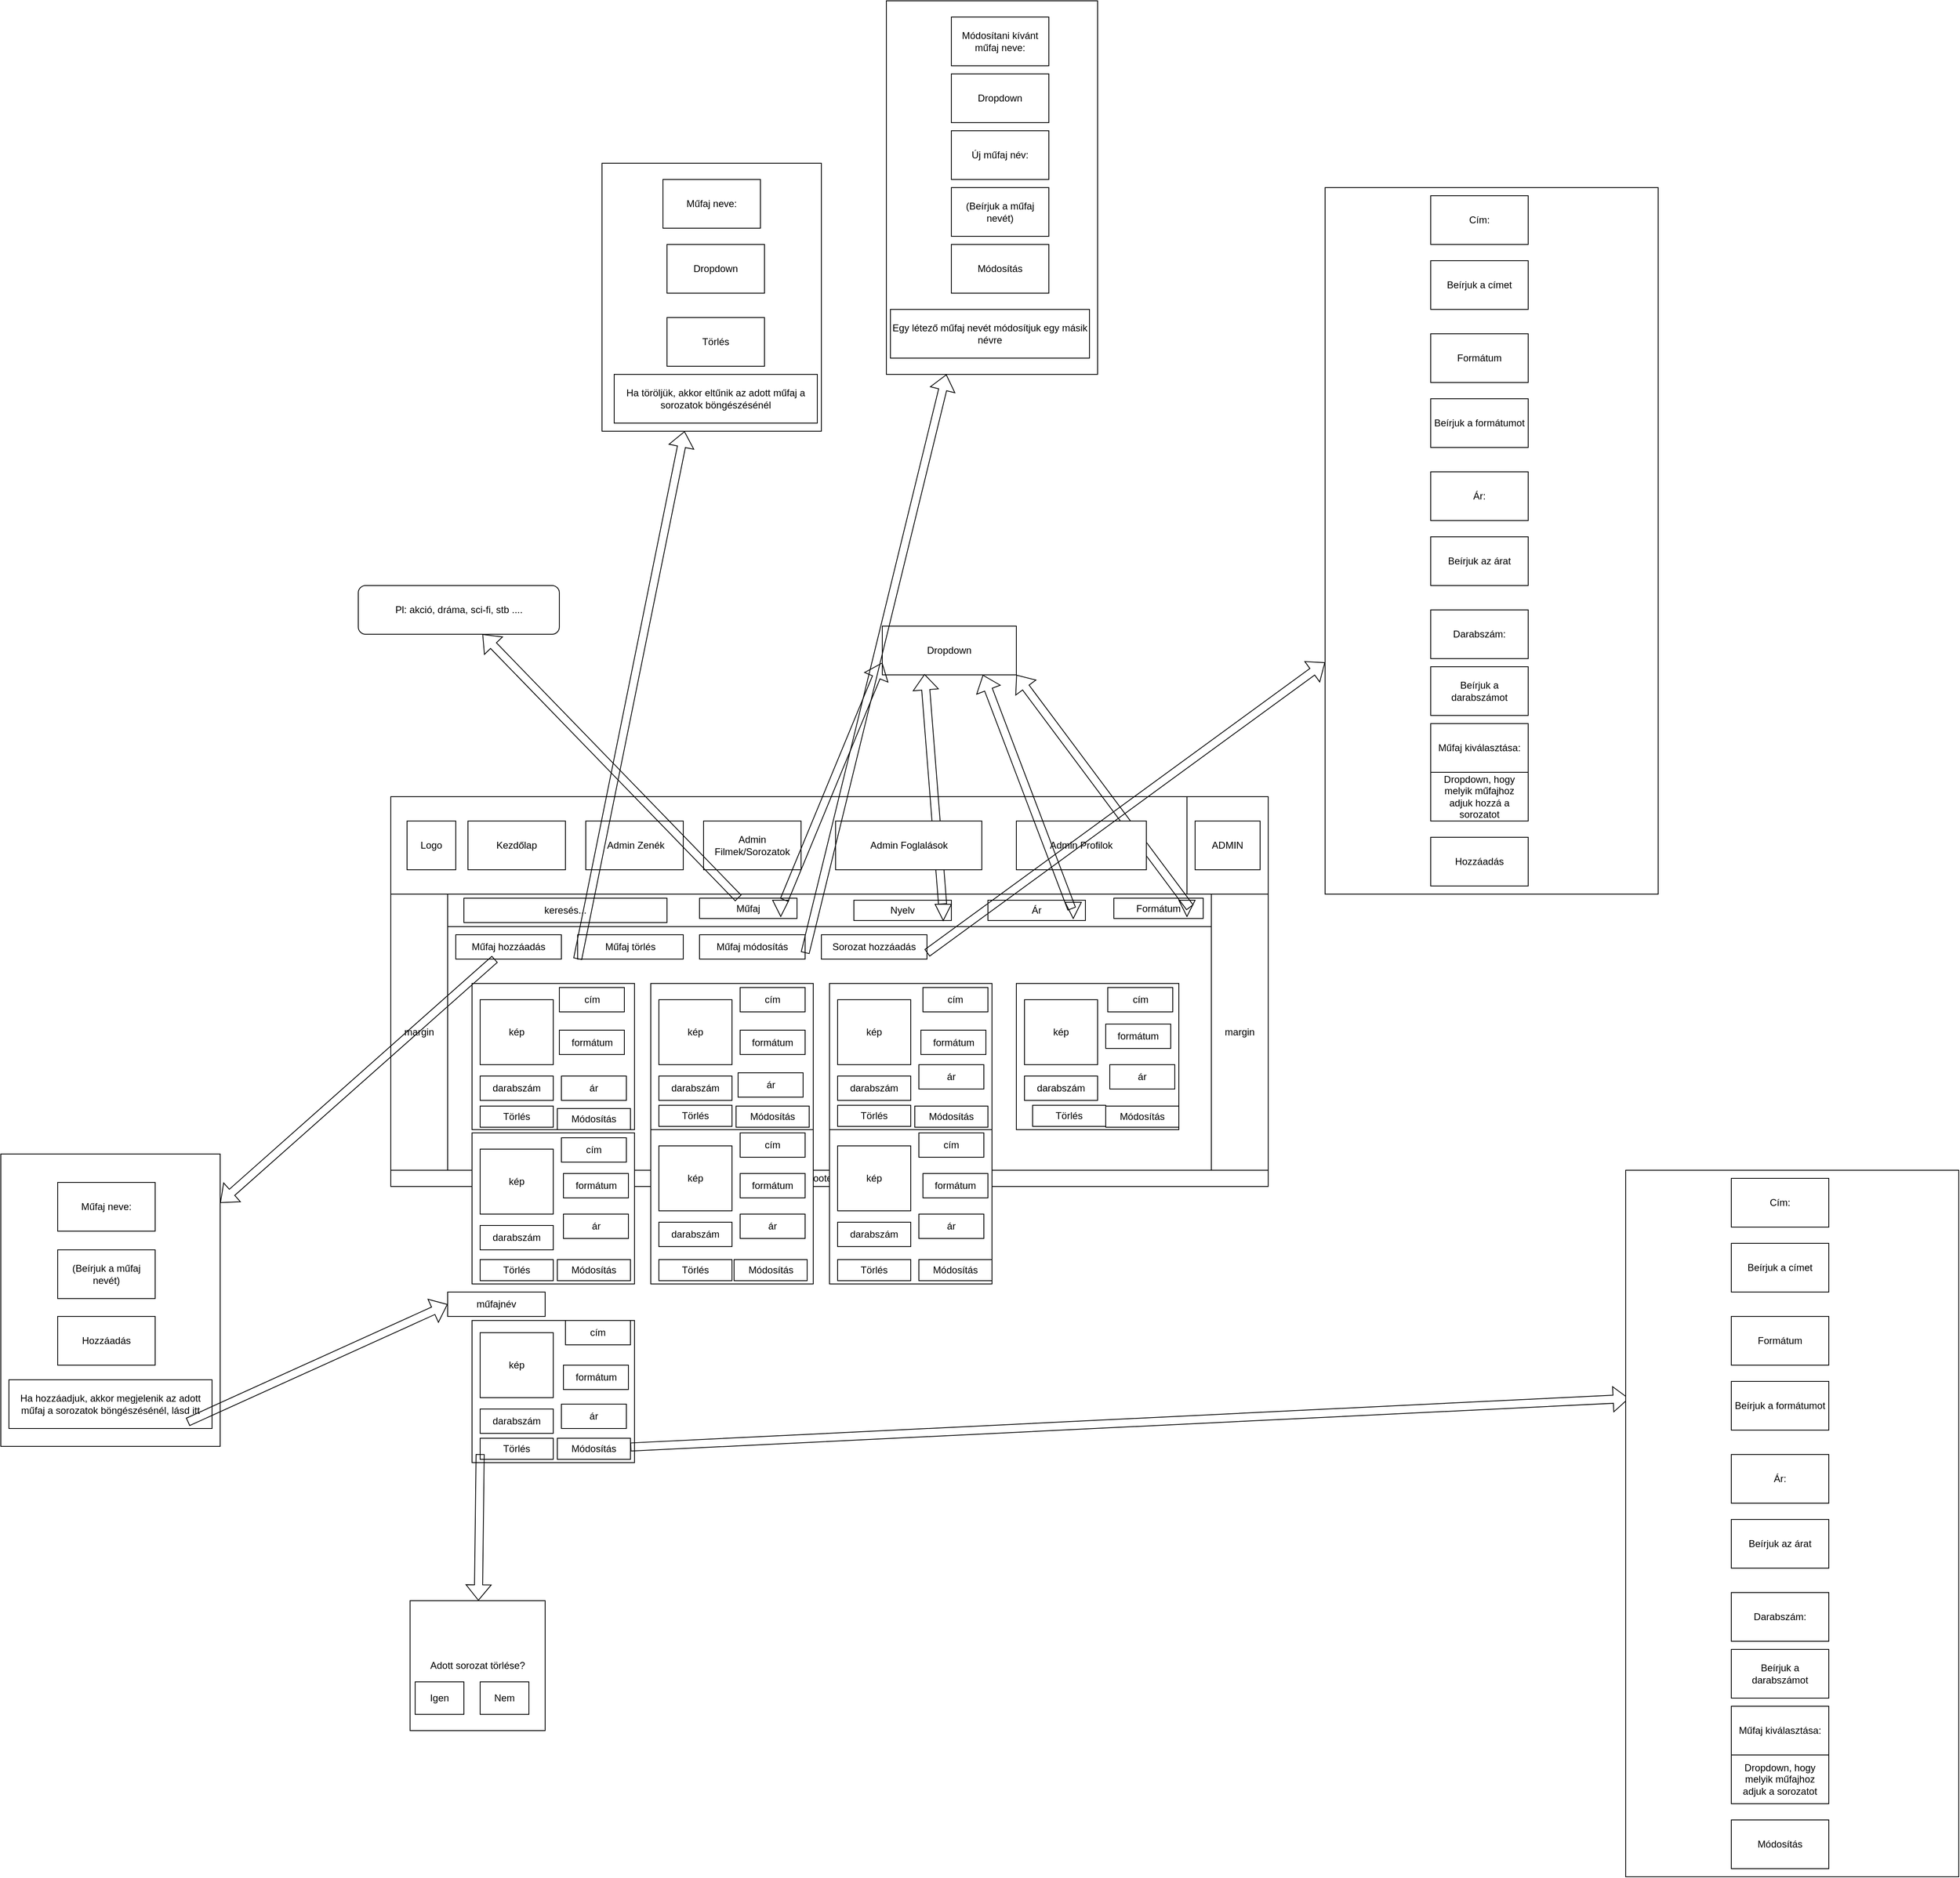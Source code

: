 <mxfile version="26.2.14">
  <diagram name="1 oldal" id="ohfmbEw8cCkdrReCNdVJ">
    <mxGraphModel dx="8784" dy="4924" grid="1" gridSize="10" guides="1" tooltips="1" connect="1" arrows="1" fold="1" page="1" pageScale="1" pageWidth="827" pageHeight="1169" math="0" shadow="0">
      <root>
        <mxCell id="0" />
        <mxCell id="1" parent="0" />
        <mxCell id="ecLFSbvW6iDAmhPW75aN-651" value="Dropdown" style="rounded=0;whiteSpace=wrap;html=1;" vertex="1" parent="1">
          <mxGeometry x="-275" y="680" width="165" height="60" as="geometry" />
        </mxCell>
        <mxCell id="ecLFSbvW6iDAmhPW75aN-652" value="" style="rounded=0;whiteSpace=wrap;html=1;" vertex="1" parent="1">
          <mxGeometry x="-880" y="890" width="1080" height="480" as="geometry" />
        </mxCell>
        <mxCell id="ecLFSbvW6iDAmhPW75aN-653" value="" style="rounded=0;whiteSpace=wrap;html=1;" vertex="1" parent="1">
          <mxGeometry x="-880" y="890" width="1080" height="120" as="geometry" />
        </mxCell>
        <mxCell id="ecLFSbvW6iDAmhPW75aN-654" style="edgeStyle=orthogonalEdgeStyle;rounded=0;orthogonalLoop=1;jettySize=auto;html=1;exitX=0.5;exitY=0;exitDx=0;exitDy=0;" edge="1" parent="1" source="ecLFSbvW6iDAmhPW75aN-655">
          <mxGeometry relative="1" as="geometry">
            <mxPoint x="-340" y="1350.0" as="targetPoint" />
          </mxGeometry>
        </mxCell>
        <mxCell id="ecLFSbvW6iDAmhPW75aN-655" value="" style="rounded=0;whiteSpace=wrap;html=1;" vertex="1" parent="1">
          <mxGeometry x="-880" y="1350.0" width="1080" height="20" as="geometry" />
        </mxCell>
        <mxCell id="ecLFSbvW6iDAmhPW75aN-656" value="" style="rounded=0;whiteSpace=wrap;html=1;" vertex="1" parent="1">
          <mxGeometry x="100" y="890" width="100" height="120" as="geometry" />
        </mxCell>
        <mxCell id="ecLFSbvW6iDAmhPW75aN-657" value="" style="rounded=0;whiteSpace=wrap;html=1;" vertex="1" parent="1">
          <mxGeometry x="-740" y="920" width="120" height="60" as="geometry" />
        </mxCell>
        <mxCell id="ecLFSbvW6iDAmhPW75aN-658" value="" style="rounded=0;whiteSpace=wrap;html=1;" vertex="1" parent="1">
          <mxGeometry x="-70" y="920" width="120" height="60" as="geometry" />
        </mxCell>
        <mxCell id="ecLFSbvW6iDAmhPW75aN-659" value="" style="rounded=0;whiteSpace=wrap;html=1;" vertex="1" parent="1">
          <mxGeometry x="-560" y="920" width="120" height="60" as="geometry" />
        </mxCell>
        <mxCell id="ecLFSbvW6iDAmhPW75aN-660" value="" style="rounded=0;whiteSpace=wrap;html=1;" vertex="1" parent="1">
          <mxGeometry x="-230" y="920" width="120" height="60" as="geometry" />
        </mxCell>
        <mxCell id="ecLFSbvW6iDAmhPW75aN-661" value="" style="rounded=0;whiteSpace=wrap;html=1;" vertex="1" parent="1">
          <mxGeometry x="-390" y="920" width="120" height="60" as="geometry" />
        </mxCell>
        <mxCell id="ecLFSbvW6iDAmhPW75aN-662" value="" style="rounded=0;whiteSpace=wrap;html=1;" vertex="1" parent="1">
          <mxGeometry x="120" y="920" width="60" height="60" as="geometry" />
        </mxCell>
        <mxCell id="ecLFSbvW6iDAmhPW75aN-663" value="" style="rounded=0;whiteSpace=wrap;html=1;" vertex="1" parent="1">
          <mxGeometry x="-810" y="1010" width="940" height="340" as="geometry" />
        </mxCell>
        <mxCell id="ecLFSbvW6iDAmhPW75aN-664" value="Kezdőlap" style="text;html=1;align=center;verticalAlign=middle;whiteSpace=wrap;rounded=0;" vertex="1" parent="1">
          <mxGeometry x="-740" y="920" width="120" height="60" as="geometry" />
        </mxCell>
        <mxCell id="ecLFSbvW6iDAmhPW75aN-665" value="" style="rounded=0;whiteSpace=wrap;html=1;" vertex="1" parent="1">
          <mxGeometry x="-860" y="920" width="60" height="60" as="geometry" />
        </mxCell>
        <mxCell id="ecLFSbvW6iDAmhPW75aN-666" value="&lt;div&gt;Logo&lt;/div&gt;" style="text;html=1;align=center;verticalAlign=middle;whiteSpace=wrap;rounded=0;" vertex="1" parent="1">
          <mxGeometry x="-860" y="920" width="60" height="60" as="geometry" />
        </mxCell>
        <mxCell id="ecLFSbvW6iDAmhPW75aN-667" value="Étel &amp;amp; Ital" style="text;html=1;align=center;verticalAlign=middle;whiteSpace=wrap;rounded=0;" vertex="1" parent="1">
          <mxGeometry x="-560" y="920" width="120" height="60" as="geometry" />
        </mxCell>
        <mxCell id="ecLFSbvW6iDAmhPW75aN-668" value="Társasok" style="text;html=1;align=center;verticalAlign=middle;whiteSpace=wrap;rounded=0;" vertex="1" parent="1">
          <mxGeometry x="-390" y="920" width="120" height="60" as="geometry" />
        </mxCell>
        <mxCell id="ecLFSbvW6iDAmhPW75aN-669" value="Foglalás" style="text;html=1;align=center;verticalAlign=middle;whiteSpace=wrap;rounded=0;" vertex="1" parent="1">
          <mxGeometry x="-230" y="920" width="120" height="60" as="geometry" />
        </mxCell>
        <mxCell id="ecLFSbvW6iDAmhPW75aN-670" value="Kapcsolat" style="text;html=1;align=center;verticalAlign=middle;whiteSpace=wrap;rounded=0;" vertex="1" parent="1">
          <mxGeometry x="-70" y="920" width="120" height="60" as="geometry" />
        </mxCell>
        <mxCell id="ecLFSbvW6iDAmhPW75aN-671" value="Profilom" style="text;html=1;align=center;verticalAlign=middle;whiteSpace=wrap;rounded=0;" vertex="1" parent="1">
          <mxGeometry x="120" y="920" width="60" height="60" as="geometry" />
        </mxCell>
        <mxCell id="ecLFSbvW6iDAmhPW75aN-672" value="Footer (C)" style="text;html=1;align=center;verticalAlign=middle;whiteSpace=wrap;rounded=0;" vertex="1" parent="1">
          <mxGeometry x="-880" y="1350.0" width="1080" height="20" as="geometry" />
        </mxCell>
        <mxCell id="ecLFSbvW6iDAmhPW75aN-673" value="margin" style="text;html=1;align=center;verticalAlign=middle;whiteSpace=wrap;rounded=0;" vertex="1" parent="1">
          <mxGeometry x="-880" y="1010" width="70" height="340" as="geometry" />
        </mxCell>
        <mxCell id="ecLFSbvW6iDAmhPW75aN-674" value="margin" style="text;html=1;align=center;verticalAlign=middle;whiteSpace=wrap;rounded=0;" vertex="1" parent="1">
          <mxGeometry x="130" y="1010" width="70" height="340" as="geometry" />
        </mxCell>
        <mxCell id="ecLFSbvW6iDAmhPW75aN-675" value="" style="rounded=0;whiteSpace=wrap;html=1;" vertex="1" parent="1">
          <mxGeometry x="-610" y="1010" width="530" height="340" as="geometry" />
        </mxCell>
        <mxCell id="ecLFSbvW6iDAmhPW75aN-676" value="Módosítások mentése" style="rounded=0;whiteSpace=wrap;html=1;" vertex="1" parent="1">
          <mxGeometry x="-405" y="1264.0" width="120" height="40" as="geometry" />
        </mxCell>
        <mxCell id="ecLFSbvW6iDAmhPW75aN-677" value="Nyelv" style="rounded=0;whiteSpace=wrap;html=1;" vertex="1" parent="1">
          <mxGeometry x="-510" y="1120.0" width="120" height="40" as="geometry" />
        </mxCell>
        <mxCell id="ecLFSbvW6iDAmhPW75aN-678" value="Beállítások" style="rounded=0;whiteSpace=wrap;html=1;" vertex="1" parent="1">
          <mxGeometry x="-540" y="1040" width="400" height="40" as="geometry" />
        </mxCell>
        <mxCell id="ecLFSbvW6iDAmhPW75aN-679" value="X" style="rounded=0;whiteSpace=wrap;html=1;" vertex="1" parent="1">
          <mxGeometry x="-120" y="1020" width="30" height="30" as="geometry" />
        </mxCell>
        <mxCell id="ecLFSbvW6iDAmhPW75aN-680" value="Sötét Mód" style="rounded=0;whiteSpace=wrap;html=1;" vertex="1" parent="1">
          <mxGeometry x="-300" y="1120.0" width="120" height="40" as="geometry" />
        </mxCell>
        <mxCell id="ecLFSbvW6iDAmhPW75aN-681" style="edgeStyle=orthogonalEdgeStyle;rounded=0;orthogonalLoop=1;jettySize=auto;html=1;exitX=0.5;exitY=1;exitDx=0;exitDy=0;" edge="1" parent="1" source="ecLFSbvW6iDAmhPW75aN-677" target="ecLFSbvW6iDAmhPW75aN-677">
          <mxGeometry relative="1" as="geometry" />
        </mxCell>
        <mxCell id="ecLFSbvW6iDAmhPW75aN-682" value="" style="rounded=0;whiteSpace=wrap;html=1;" vertex="1" parent="1">
          <mxGeometry x="-880" y="890" width="1080" height="480" as="geometry" />
        </mxCell>
        <mxCell id="ecLFSbvW6iDAmhPW75aN-683" value="" style="rounded=0;whiteSpace=wrap;html=1;" vertex="1" parent="1">
          <mxGeometry x="-880" y="890" width="1080" height="120" as="geometry" />
        </mxCell>
        <mxCell id="ecLFSbvW6iDAmhPW75aN-684" style="edgeStyle=orthogonalEdgeStyle;rounded=0;orthogonalLoop=1;jettySize=auto;html=1;exitX=0.5;exitY=0;exitDx=0;exitDy=0;" edge="1" parent="1" source="ecLFSbvW6iDAmhPW75aN-685">
          <mxGeometry relative="1" as="geometry">
            <mxPoint x="-340" y="1350.0" as="targetPoint" />
          </mxGeometry>
        </mxCell>
        <mxCell id="ecLFSbvW6iDAmhPW75aN-685" value="" style="rounded=0;whiteSpace=wrap;html=1;" vertex="1" parent="1">
          <mxGeometry x="-880" y="1350.0" width="1080" height="20" as="geometry" />
        </mxCell>
        <mxCell id="ecLFSbvW6iDAmhPW75aN-686" value="" style="rounded=0;whiteSpace=wrap;html=1;" vertex="1" parent="1">
          <mxGeometry x="100" y="890" width="100" height="120" as="geometry" />
        </mxCell>
        <mxCell id="ecLFSbvW6iDAmhPW75aN-687" value="" style="rounded=0;whiteSpace=wrap;html=1;" vertex="1" parent="1">
          <mxGeometry x="-810" y="1010" width="940" height="340" as="geometry" />
        </mxCell>
        <mxCell id="ecLFSbvW6iDAmhPW75aN-688" value="" style="rounded=0;whiteSpace=wrap;html=1;" vertex="1" parent="1">
          <mxGeometry x="-860" y="920" width="60" height="60" as="geometry" />
        </mxCell>
        <mxCell id="ecLFSbvW6iDAmhPW75aN-689" value="&lt;div&gt;Logo&lt;/div&gt;" style="text;html=1;align=center;verticalAlign=middle;whiteSpace=wrap;rounded=0;" vertex="1" parent="1">
          <mxGeometry x="-860" y="920" width="60" height="60" as="geometry" />
        </mxCell>
        <mxCell id="ecLFSbvW6iDAmhPW75aN-690" value="Footer (C)" style="text;html=1;align=center;verticalAlign=middle;whiteSpace=wrap;rounded=0;" vertex="1" parent="1">
          <mxGeometry x="-880" y="1350.0" width="1080" height="20" as="geometry" />
        </mxCell>
        <mxCell id="ecLFSbvW6iDAmhPW75aN-691" value="margin" style="text;html=1;align=center;verticalAlign=middle;whiteSpace=wrap;rounded=0;" vertex="1" parent="1">
          <mxGeometry x="-880" y="1010" width="70" height="340" as="geometry" />
        </mxCell>
        <mxCell id="ecLFSbvW6iDAmhPW75aN-692" value="margin" style="text;html=1;align=center;verticalAlign=middle;whiteSpace=wrap;rounded=0;" vertex="1" parent="1">
          <mxGeometry x="130" y="1010" width="70" height="340" as="geometry" />
        </mxCell>
        <mxCell id="ecLFSbvW6iDAmhPW75aN-693" value="" style="rounded=0;whiteSpace=wrap;html=1;" vertex="1" parent="1">
          <mxGeometry x="-810" y="1010" width="940" height="40" as="geometry" />
        </mxCell>
        <mxCell id="ecLFSbvW6iDAmhPW75aN-694" value="keresés..." style="rounded=0;whiteSpace=wrap;html=1;" vertex="1" parent="1">
          <mxGeometry x="-790" y="1015" width="250" height="30" as="geometry" />
        </mxCell>
        <mxCell id="ecLFSbvW6iDAmhPW75aN-695" value="" style="rounded=0;whiteSpace=wrap;html=1;" vertex="1" parent="1">
          <mxGeometry x="-780" y="1120" width="200" height="180" as="geometry" />
        </mxCell>
        <mxCell id="ecLFSbvW6iDAmhPW75aN-696" value="kép" style="rounded=0;whiteSpace=wrap;html=1;" vertex="1" parent="1">
          <mxGeometry x="-770" y="1140.0" width="90" height="80" as="geometry" />
        </mxCell>
        <mxCell id="ecLFSbvW6iDAmhPW75aN-697" value="cím" style="rounded=0;whiteSpace=wrap;html=1;" vertex="1" parent="1">
          <mxGeometry x="-672.5" y="1125.0" width="80" height="30" as="geometry" />
        </mxCell>
        <mxCell id="ecLFSbvW6iDAmhPW75aN-698" value="ár" style="rounded=0;whiteSpace=wrap;html=1;" vertex="1" parent="1">
          <mxGeometry x="-670" y="1234.0" width="80" height="30" as="geometry" />
        </mxCell>
        <mxCell id="ecLFSbvW6iDAmhPW75aN-699" value="" style="rounded=0;whiteSpace=wrap;html=1;" vertex="1" parent="1">
          <mxGeometry x="-560" y="1120" width="200" height="180" as="geometry" />
        </mxCell>
        <mxCell id="ecLFSbvW6iDAmhPW75aN-700" value="kép" style="rounded=0;whiteSpace=wrap;html=1;" vertex="1" parent="1">
          <mxGeometry x="-550" y="1140.0" width="90" height="80" as="geometry" />
        </mxCell>
        <mxCell id="ecLFSbvW6iDAmhPW75aN-701" value="ár" style="rounded=0;whiteSpace=wrap;html=1;" vertex="1" parent="1">
          <mxGeometry x="-452.5" y="1230.0" width="80" height="30" as="geometry" />
        </mxCell>
        <mxCell id="ecLFSbvW6iDAmhPW75aN-702" value="" style="rounded=0;whiteSpace=wrap;html=1;" vertex="1" parent="1">
          <mxGeometry x="-340" y="1120" width="200" height="180" as="geometry" />
        </mxCell>
        <mxCell id="ecLFSbvW6iDAmhPW75aN-703" value="kép" style="rounded=0;whiteSpace=wrap;html=1;" vertex="1" parent="1">
          <mxGeometry x="-330" y="1140.0" width="90" height="80" as="geometry" />
        </mxCell>
        <mxCell id="ecLFSbvW6iDAmhPW75aN-704" value="ár" style="rounded=0;whiteSpace=wrap;html=1;" vertex="1" parent="1">
          <mxGeometry x="-230" y="1220.0" width="80" height="30" as="geometry" />
        </mxCell>
        <mxCell id="ecLFSbvW6iDAmhPW75aN-705" value="" style="rounded=0;whiteSpace=wrap;html=1;" vertex="1" parent="1">
          <mxGeometry x="-110" y="1120" width="200" height="180" as="geometry" />
        </mxCell>
        <mxCell id="ecLFSbvW6iDAmhPW75aN-706" value="kép" style="rounded=0;whiteSpace=wrap;html=1;" vertex="1" parent="1">
          <mxGeometry x="-100" y="1140.0" width="90" height="80" as="geometry" />
        </mxCell>
        <mxCell id="ecLFSbvW6iDAmhPW75aN-707" value="ár" style="rounded=0;whiteSpace=wrap;html=1;" vertex="1" parent="1">
          <mxGeometry x="5" y="1220.0" width="80" height="30" as="geometry" />
        </mxCell>
        <mxCell id="ecLFSbvW6iDAmhPW75aN-708" value="" style="rounded=0;whiteSpace=wrap;html=1;" vertex="1" parent="1">
          <mxGeometry x="-780" y="1304" width="200" height="186" as="geometry" />
        </mxCell>
        <mxCell id="ecLFSbvW6iDAmhPW75aN-709" value="kép" style="rounded=0;whiteSpace=wrap;html=1;" vertex="1" parent="1">
          <mxGeometry x="-770" y="1324.0" width="90" height="80" as="geometry" />
        </mxCell>
        <mxCell id="ecLFSbvW6iDAmhPW75aN-710" value="ár" style="rounded=0;whiteSpace=wrap;html=1;" vertex="1" parent="1">
          <mxGeometry x="-667.5" y="1404.0" width="80" height="30" as="geometry" />
        </mxCell>
        <mxCell id="ecLFSbvW6iDAmhPW75aN-711" value="" style="rounded=0;whiteSpace=wrap;html=1;" vertex="1" parent="1">
          <mxGeometry x="-340" y="1300" width="200" height="190" as="geometry" />
        </mxCell>
        <mxCell id="ecLFSbvW6iDAmhPW75aN-712" value="kép" style="rounded=0;whiteSpace=wrap;html=1;" vertex="1" parent="1">
          <mxGeometry x="-330" y="1320.0" width="90" height="80" as="geometry" />
        </mxCell>
        <mxCell id="ecLFSbvW6iDAmhPW75aN-713" value="ár" style="rounded=0;whiteSpace=wrap;html=1;" vertex="1" parent="1">
          <mxGeometry x="-230" y="1404.0" width="80" height="30" as="geometry" />
        </mxCell>
        <mxCell id="ecLFSbvW6iDAmhPW75aN-714" value="" style="rounded=0;whiteSpace=wrap;html=1;" vertex="1" parent="1">
          <mxGeometry x="-560" y="1300" width="200" height="190" as="geometry" />
        </mxCell>
        <mxCell id="ecLFSbvW6iDAmhPW75aN-715" value="kép" style="rounded=0;whiteSpace=wrap;html=1;" vertex="1" parent="1">
          <mxGeometry x="-550" y="1320.0" width="90" height="80" as="geometry" />
        </mxCell>
        <mxCell id="ecLFSbvW6iDAmhPW75aN-716" value="ár" style="rounded=0;whiteSpace=wrap;html=1;" vertex="1" parent="1">
          <mxGeometry x="-450" y="1404.0" width="80" height="30" as="geometry" />
        </mxCell>
        <mxCell id="ecLFSbvW6iDAmhPW75aN-717" value="műfajnév" style="rounded=0;whiteSpace=wrap;html=1;" vertex="1" parent="1">
          <mxGeometry x="-810" y="1500.0" width="120" height="30" as="geometry" />
        </mxCell>
        <mxCell id="ecLFSbvW6iDAmhPW75aN-718" value="" style="rounded=0;whiteSpace=wrap;html=1;" vertex="1" parent="1">
          <mxGeometry x="-780" y="1535" width="200" height="175" as="geometry" />
        </mxCell>
        <mxCell id="ecLFSbvW6iDAmhPW75aN-719" value="kép" style="rounded=0;whiteSpace=wrap;html=1;" vertex="1" parent="1">
          <mxGeometry x="-770" y="1550.0" width="90" height="80" as="geometry" />
        </mxCell>
        <mxCell id="ecLFSbvW6iDAmhPW75aN-720" value="ár" style="rounded=0;whiteSpace=wrap;html=1;" vertex="1" parent="1">
          <mxGeometry x="-670" y="1638" width="80" height="30" as="geometry" />
        </mxCell>
        <mxCell id="ecLFSbvW6iDAmhPW75aN-721" value="Kezdőlap" style="rounded=0;whiteSpace=wrap;html=1;" vertex="1" parent="1">
          <mxGeometry x="-785" y="920" width="120" height="60" as="geometry" />
        </mxCell>
        <mxCell id="ecLFSbvW6iDAmhPW75aN-722" value="&amp;nbsp;Admin Zenék" style="rounded=0;whiteSpace=wrap;html=1;" vertex="1" parent="1">
          <mxGeometry x="-640" y="920" width="120" height="60" as="geometry" />
        </mxCell>
        <mxCell id="ecLFSbvW6iDAmhPW75aN-723" value="Admin Filmek/Sorozatok" style="rounded=0;whiteSpace=wrap;html=1;" vertex="1" parent="1">
          <mxGeometry x="-495" y="920" width="120" height="60" as="geometry" />
        </mxCell>
        <mxCell id="ecLFSbvW6iDAmhPW75aN-724" value="cím" style="rounded=0;whiteSpace=wrap;html=1;" vertex="1" parent="1">
          <mxGeometry x="-450" y="1125.0" width="80" height="30" as="geometry" />
        </mxCell>
        <mxCell id="ecLFSbvW6iDAmhPW75aN-725" value="cím" style="rounded=0;whiteSpace=wrap;html=1;" vertex="1" parent="1">
          <mxGeometry x="-225" y="1125.0" width="80" height="30" as="geometry" />
        </mxCell>
        <mxCell id="ecLFSbvW6iDAmhPW75aN-726" value="cím" style="rounded=0;whiteSpace=wrap;html=1;" vertex="1" parent="1">
          <mxGeometry x="2.5" y="1125.0" width="80" height="30" as="geometry" />
        </mxCell>
        <mxCell id="ecLFSbvW6iDAmhPW75aN-727" value="cím" style="rounded=0;whiteSpace=wrap;html=1;" vertex="1" parent="1">
          <mxGeometry x="-670" y="1310.0" width="80" height="30" as="geometry" />
        </mxCell>
        <mxCell id="ecLFSbvW6iDAmhPW75aN-728" value="cím" style="rounded=0;whiteSpace=wrap;html=1;" vertex="1" parent="1">
          <mxGeometry x="-450" y="1304.0" width="80" height="30" as="geometry" />
        </mxCell>
        <mxCell id="ecLFSbvW6iDAmhPW75aN-729" value="cím" style="rounded=0;whiteSpace=wrap;html=1;" vertex="1" parent="1">
          <mxGeometry x="-230" y="1304.0" width="80" height="30" as="geometry" />
        </mxCell>
        <mxCell id="ecLFSbvW6iDAmhPW75aN-730" value="cím" style="rounded=0;whiteSpace=wrap;html=1;" vertex="1" parent="1">
          <mxGeometry x="-665" y="1535.0" width="80" height="30" as="geometry" />
        </mxCell>
        <mxCell id="ecLFSbvW6iDAmhPW75aN-731" value="Nyelv" style="rounded=0;whiteSpace=wrap;html=1;" vertex="1" parent="1">
          <mxGeometry x="-310" y="1017.5" width="120" height="25" as="geometry" />
        </mxCell>
        <mxCell id="ecLFSbvW6iDAmhPW75aN-732" value="Műfaj" style="rounded=0;whiteSpace=wrap;html=1;" vertex="1" parent="1">
          <mxGeometry x="-500" y="1015" width="120" height="25" as="geometry" />
        </mxCell>
        <mxCell id="ecLFSbvW6iDAmhPW75aN-733" value="Formátum" style="rounded=0;whiteSpace=wrap;html=1;" vertex="1" parent="1">
          <mxGeometry x="10" y="1015" width="110" height="25" as="geometry" />
        </mxCell>
        <mxCell id="ecLFSbvW6iDAmhPW75aN-734" value="Ár" style="rounded=0;whiteSpace=wrap;html=1;" vertex="1" parent="1">
          <mxGeometry x="-145" y="1017.5" width="120" height="25" as="geometry" />
        </mxCell>
        <mxCell id="ecLFSbvW6iDAmhPW75aN-735" value="darabszám" style="rounded=0;whiteSpace=wrap;html=1;" vertex="1" parent="1">
          <mxGeometry x="-770" y="1234" width="90" height="30" as="geometry" />
        </mxCell>
        <mxCell id="ecLFSbvW6iDAmhPW75aN-736" value="darabszám" style="rounded=0;whiteSpace=wrap;html=1;" vertex="1" parent="1">
          <mxGeometry x="-550" y="1234" width="90" height="30" as="geometry" />
        </mxCell>
        <mxCell id="ecLFSbvW6iDAmhPW75aN-737" value="darabszám" style="rounded=0;whiteSpace=wrap;html=1;" vertex="1" parent="1">
          <mxGeometry x="-330" y="1234" width="90" height="30" as="geometry" />
        </mxCell>
        <mxCell id="ecLFSbvW6iDAmhPW75aN-738" value="darabszám" style="rounded=0;whiteSpace=wrap;html=1;" vertex="1" parent="1">
          <mxGeometry x="-100" y="1234" width="90" height="30" as="geometry" />
        </mxCell>
        <mxCell id="ecLFSbvW6iDAmhPW75aN-739" value="darabszám" style="rounded=0;whiteSpace=wrap;html=1;" vertex="1" parent="1">
          <mxGeometry x="-770" y="1418" width="90" height="30" as="geometry" />
        </mxCell>
        <mxCell id="ecLFSbvW6iDAmhPW75aN-740" value="darabszám" style="rounded=0;whiteSpace=wrap;html=1;" vertex="1" parent="1">
          <mxGeometry x="-550" y="1414" width="90" height="30" as="geometry" />
        </mxCell>
        <mxCell id="ecLFSbvW6iDAmhPW75aN-741" value="darabszám" style="rounded=0;whiteSpace=wrap;html=1;" vertex="1" parent="1">
          <mxGeometry x="-330" y="1414" width="90" height="30" as="geometry" />
        </mxCell>
        <mxCell id="ecLFSbvW6iDAmhPW75aN-742" value="darabszám" style="rounded=0;whiteSpace=wrap;html=1;" vertex="1" parent="1">
          <mxGeometry x="-770" y="1644" width="90" height="30" as="geometry" />
        </mxCell>
        <mxCell id="ecLFSbvW6iDAmhPW75aN-743" value="formátum" style="rounded=0;whiteSpace=wrap;html=1;" vertex="1" parent="1">
          <mxGeometry x="-672.5" y="1177.5" width="80" height="30" as="geometry" />
        </mxCell>
        <mxCell id="ecLFSbvW6iDAmhPW75aN-744" value="formátum" style="rounded=0;whiteSpace=wrap;html=1;" vertex="1" parent="1">
          <mxGeometry x="-450" y="1177.5" width="80" height="30" as="geometry" />
        </mxCell>
        <mxCell id="ecLFSbvW6iDAmhPW75aN-745" value="formátum" style="rounded=0;whiteSpace=wrap;html=1;" vertex="1" parent="1">
          <mxGeometry x="-227.5" y="1177.5" width="80" height="30" as="geometry" />
        </mxCell>
        <mxCell id="ecLFSbvW6iDAmhPW75aN-746" value="formátum" style="rounded=0;whiteSpace=wrap;html=1;" vertex="1" parent="1">
          <mxGeometry y="1170" width="80" height="30" as="geometry" />
        </mxCell>
        <mxCell id="ecLFSbvW6iDAmhPW75aN-747" value="formátum" style="rounded=0;whiteSpace=wrap;html=1;" vertex="1" parent="1">
          <mxGeometry x="-667.5" y="1354" width="80" height="30" as="geometry" />
        </mxCell>
        <mxCell id="ecLFSbvW6iDAmhPW75aN-748" value="formátum" style="rounded=0;whiteSpace=wrap;html=1;" vertex="1" parent="1">
          <mxGeometry x="-450" y="1354" width="80" height="30" as="geometry" />
        </mxCell>
        <mxCell id="ecLFSbvW6iDAmhPW75aN-749" value="formátum" style="rounded=0;whiteSpace=wrap;html=1;" vertex="1" parent="1">
          <mxGeometry x="-225" y="1354" width="80" height="30" as="geometry" />
        </mxCell>
        <mxCell id="ecLFSbvW6iDAmhPW75aN-750" value="formátum" style="rounded=0;whiteSpace=wrap;html=1;" vertex="1" parent="1">
          <mxGeometry x="-667.5" y="1590" width="80" height="30" as="geometry" />
        </mxCell>
        <mxCell id="ecLFSbvW6iDAmhPW75aN-751" value="" style="html=1;shadow=0;dashed=0;align=center;verticalAlign=middle;shape=mxgraph.arrows2.arrow;dy=0.6;dx=40;direction=south;notch=0;" vertex="1" parent="1">
          <mxGeometry x="-210" y="1022.5" width="20" height="20" as="geometry" />
        </mxCell>
        <mxCell id="ecLFSbvW6iDAmhPW75aN-752" value="" style="shape=flexArrow;endArrow=classic;html=1;rounded=0;entryX=0.315;entryY=0.983;entryDx=0;entryDy=0;entryPerimeter=0;" edge="1" parent="1" source="ecLFSbvW6iDAmhPW75aN-751" target="ecLFSbvW6iDAmhPW75aN-651">
          <mxGeometry width="50" height="50" relative="1" as="geometry">
            <mxPoint x="-1624.5" y="1189" as="sourcePoint" />
            <mxPoint x="-790" y="790" as="targetPoint" />
          </mxGeometry>
        </mxCell>
        <mxCell id="ecLFSbvW6iDAmhPW75aN-753" value="" style="html=1;shadow=0;dashed=0;align=center;verticalAlign=middle;shape=mxgraph.arrows2.arrow;dy=0.6;dx=40;direction=south;notch=0;" vertex="1" parent="1">
          <mxGeometry x="-410" y="1017.5" width="20" height="20" as="geometry" />
        </mxCell>
        <mxCell id="ecLFSbvW6iDAmhPW75aN-754" value="" style="html=1;shadow=0;dashed=0;align=center;verticalAlign=middle;shape=mxgraph.arrows2.arrow;dy=0.6;dx=40;direction=south;notch=0;" vertex="1" parent="1">
          <mxGeometry x="-50" y="1020" width="20" height="20" as="geometry" />
        </mxCell>
        <mxCell id="ecLFSbvW6iDAmhPW75aN-755" value="" style="html=1;shadow=0;dashed=0;align=center;verticalAlign=middle;shape=mxgraph.arrows2.arrow;dy=0.6;dx=40;direction=south;notch=0;" vertex="1" parent="1">
          <mxGeometry x="90" y="1017.5" width="20" height="20" as="geometry" />
        </mxCell>
        <mxCell id="ecLFSbvW6iDAmhPW75aN-756" value="" style="shape=flexArrow;endArrow=classic;html=1;rounded=0;entryX=0;entryY=0.75;entryDx=0;entryDy=0;" edge="1" parent="1" source="ecLFSbvW6iDAmhPW75aN-753" target="ecLFSbvW6iDAmhPW75aN-651">
          <mxGeometry width="50" height="50" relative="1" as="geometry">
            <mxPoint x="-399" y="1028" as="sourcePoint" />
            <mxPoint x="-242" y="752" as="targetPoint" />
          </mxGeometry>
        </mxCell>
        <mxCell id="ecLFSbvW6iDAmhPW75aN-757" value="" style="shape=flexArrow;endArrow=classic;html=1;rounded=0;entryX=1;entryY=1;entryDx=0;entryDy=0;exitX=0.453;exitY=0.311;exitDx=0;exitDy=0;exitPerimeter=0;" edge="1" parent="1" source="ecLFSbvW6iDAmhPW75aN-755" target="ecLFSbvW6iDAmhPW75aN-651">
          <mxGeometry width="50" height="50" relative="1" as="geometry">
            <mxPoint x="-369" y="1058" as="sourcePoint" />
            <mxPoint x="-212" y="782" as="targetPoint" />
          </mxGeometry>
        </mxCell>
        <mxCell id="ecLFSbvW6iDAmhPW75aN-758" value="" style="shape=flexArrow;endArrow=classic;html=1;rounded=0;" edge="1" parent="1" source="ecLFSbvW6iDAmhPW75aN-732" target="ecLFSbvW6iDAmhPW75aN-759">
          <mxGeometry width="50" height="50" relative="1" as="geometry">
            <mxPoint x="-400" y="1100" as="sourcePoint" />
            <mxPoint x="-660" y="680" as="targetPoint" />
          </mxGeometry>
        </mxCell>
        <mxCell id="ecLFSbvW6iDAmhPW75aN-759" value="Pl: akció, dráma, sci-fi, stb ...." style="rounded=1;whiteSpace=wrap;html=1;" vertex="1" parent="1">
          <mxGeometry x="-920" y="630" width="247.5" height="60" as="geometry" />
        </mxCell>
        <mxCell id="ecLFSbvW6iDAmhPW75aN-760" value="ADMIN" style="rounded=0;whiteSpace=wrap;html=1;" vertex="1" parent="1">
          <mxGeometry x="110" y="920" width="80" height="60" as="geometry" />
        </mxCell>
        <mxCell id="ecLFSbvW6iDAmhPW75aN-761" value="Műfaj hozzáadás" style="rounded=0;whiteSpace=wrap;html=1;" vertex="1" parent="1">
          <mxGeometry x="-800" y="1060" width="130" height="30" as="geometry" />
        </mxCell>
        <mxCell id="ecLFSbvW6iDAmhPW75aN-762" value="Műfaj törlés" style="rounded=0;whiteSpace=wrap;html=1;" vertex="1" parent="1">
          <mxGeometry x="-650" y="1060" width="130" height="30" as="geometry" />
        </mxCell>
        <mxCell id="ecLFSbvW6iDAmhPW75aN-763" value="Műfaj módosítás" style="rounded=0;whiteSpace=wrap;html=1;" vertex="1" parent="1">
          <mxGeometry x="-500" y="1060" width="130" height="30" as="geometry" />
        </mxCell>
        <mxCell id="ecLFSbvW6iDAmhPW75aN-764" value="Sorozat hozzáadás" style="rounded=0;whiteSpace=wrap;html=1;" vertex="1" parent="1">
          <mxGeometry x="-350" y="1060" width="130" height="30" as="geometry" />
        </mxCell>
        <mxCell id="ecLFSbvW6iDAmhPW75aN-765" value="Módosítás" style="rounded=0;whiteSpace=wrap;html=1;" vertex="1" parent="1">
          <mxGeometry x="-675" y="1274" width="90" height="26" as="geometry" />
        </mxCell>
        <mxCell id="ecLFSbvW6iDAmhPW75aN-766" value="Törlés" style="rounded=0;whiteSpace=wrap;html=1;" vertex="1" parent="1">
          <mxGeometry x="-770" y="1271" width="90" height="26" as="geometry" />
        </mxCell>
        <mxCell id="ecLFSbvW6iDAmhPW75aN-767" value="Módosítás" style="rounded=0;whiteSpace=wrap;html=1;" vertex="1" parent="1">
          <mxGeometry x="-675" y="1680" width="90" height="26" as="geometry" />
        </mxCell>
        <mxCell id="ecLFSbvW6iDAmhPW75aN-768" value="Törlés" style="rounded=0;whiteSpace=wrap;html=1;" vertex="1" parent="1">
          <mxGeometry x="-330" y="1460" width="90" height="26" as="geometry" />
        </mxCell>
        <mxCell id="ecLFSbvW6iDAmhPW75aN-769" value="Módosítás" style="rounded=0;whiteSpace=wrap;html=1;" vertex="1" parent="1">
          <mxGeometry x="-457.5" y="1460" width="90" height="26" as="geometry" />
        </mxCell>
        <mxCell id="ecLFSbvW6iDAmhPW75aN-770" value="Törlés" style="rounded=0;whiteSpace=wrap;html=1;" vertex="1" parent="1">
          <mxGeometry x="-550" y="1460" width="90" height="26" as="geometry" />
        </mxCell>
        <mxCell id="ecLFSbvW6iDAmhPW75aN-771" value="Módosítás" style="rounded=0;whiteSpace=wrap;html=1;" vertex="1" parent="1">
          <mxGeometry x="-675" y="1460" width="90" height="26" as="geometry" />
        </mxCell>
        <mxCell id="ecLFSbvW6iDAmhPW75aN-772" value="Törlés" style="rounded=0;whiteSpace=wrap;html=1;" vertex="1" parent="1">
          <mxGeometry x="-770" y="1460" width="90" height="26" as="geometry" />
        </mxCell>
        <mxCell id="ecLFSbvW6iDAmhPW75aN-773" value="Módosítás" style="rounded=0;whiteSpace=wrap;html=1;" vertex="1" parent="1">
          <mxGeometry y="1271" width="90" height="26" as="geometry" />
        </mxCell>
        <mxCell id="ecLFSbvW6iDAmhPW75aN-774" value="Törlés" style="rounded=0;whiteSpace=wrap;html=1;" vertex="1" parent="1">
          <mxGeometry x="-90" y="1270" width="90" height="26" as="geometry" />
        </mxCell>
        <mxCell id="ecLFSbvW6iDAmhPW75aN-775" value="Módosítás" style="rounded=0;whiteSpace=wrap;html=1;" vertex="1" parent="1">
          <mxGeometry x="-235" y="1271" width="90" height="26" as="geometry" />
        </mxCell>
        <mxCell id="ecLFSbvW6iDAmhPW75aN-776" value="Törlés" style="rounded=0;whiteSpace=wrap;html=1;" vertex="1" parent="1">
          <mxGeometry x="-330" y="1270" width="90" height="26" as="geometry" />
        </mxCell>
        <mxCell id="ecLFSbvW6iDAmhPW75aN-777" value="Módosítás" style="rounded=0;whiteSpace=wrap;html=1;" vertex="1" parent="1">
          <mxGeometry x="-455" y="1271" width="90" height="26" as="geometry" />
        </mxCell>
        <mxCell id="ecLFSbvW6iDAmhPW75aN-778" value="Törlés" style="rounded=0;whiteSpace=wrap;html=1;" vertex="1" parent="1">
          <mxGeometry x="-550" y="1270" width="90" height="26" as="geometry" />
        </mxCell>
        <mxCell id="ecLFSbvW6iDAmhPW75aN-779" value="Törlés" style="rounded=0;whiteSpace=wrap;html=1;" vertex="1" parent="1">
          <mxGeometry x="-770" y="1680" width="90" height="26" as="geometry" />
        </mxCell>
        <mxCell id="ecLFSbvW6iDAmhPW75aN-780" value="Módosítás" style="rounded=0;whiteSpace=wrap;html=1;" vertex="1" parent="1">
          <mxGeometry x="-230" y="1460" width="90" height="26" as="geometry" />
        </mxCell>
        <mxCell id="ecLFSbvW6iDAmhPW75aN-781" value="Admin Foglalások" style="rounded=0;whiteSpace=wrap;html=1;" vertex="1" parent="1">
          <mxGeometry x="-332.5" y="920" width="180" height="60" as="geometry" />
        </mxCell>
        <mxCell id="ecLFSbvW6iDAmhPW75aN-782" value="Admin Profilok" style="rounded=0;whiteSpace=wrap;html=1;" vertex="1" parent="1">
          <mxGeometry x="-110" y="920" width="160" height="60" as="geometry" />
        </mxCell>
        <mxCell id="ecLFSbvW6iDAmhPW75aN-783" value="" style="shape=flexArrow;endArrow=classic;html=1;rounded=0;entryX=0.75;entryY=1;entryDx=0;entryDy=0;exitX=0.415;exitY=0.588;exitDx=0;exitDy=0;exitPerimeter=0;" edge="1" parent="1" source="ecLFSbvW6iDAmhPW75aN-754" target="ecLFSbvW6iDAmhPW75aN-651">
          <mxGeometry width="50" height="50" relative="1" as="geometry">
            <mxPoint x="-379" y="1048" as="sourcePoint" />
            <mxPoint x="-222" y="772" as="targetPoint" />
          </mxGeometry>
        </mxCell>
        <mxCell id="ecLFSbvW6iDAmhPW75aN-784" value="" style="shape=flexArrow;endArrow=classic;html=1;rounded=0;" edge="1" parent="1" source="ecLFSbvW6iDAmhPW75aN-761" target="ecLFSbvW6iDAmhPW75aN-785">
          <mxGeometry width="50" height="50" relative="1" as="geometry">
            <mxPoint x="-560" y="1340" as="sourcePoint" />
            <mxPoint x="-1300" y="1360" as="targetPoint" />
          </mxGeometry>
        </mxCell>
        <mxCell id="ecLFSbvW6iDAmhPW75aN-785" value="" style="rounded=0;whiteSpace=wrap;html=1;" vertex="1" parent="1">
          <mxGeometry x="-1360" y="1330" width="270" height="360" as="geometry" />
        </mxCell>
        <mxCell id="ecLFSbvW6iDAmhPW75aN-786" value="Műfaj neve:" style="rounded=0;whiteSpace=wrap;html=1;" vertex="1" parent="1">
          <mxGeometry x="-1290" y="1365" width="120" height="60" as="geometry" />
        </mxCell>
        <mxCell id="ecLFSbvW6iDAmhPW75aN-787" value="(Beírjuk a műfaj nevét)" style="rounded=0;whiteSpace=wrap;html=1;" vertex="1" parent="1">
          <mxGeometry x="-1290" y="1448" width="120" height="60" as="geometry" />
        </mxCell>
        <mxCell id="ecLFSbvW6iDAmhPW75aN-788" value="Hozzáadás" style="rounded=0;whiteSpace=wrap;html=1;" vertex="1" parent="1">
          <mxGeometry x="-1290" y="1530" width="120" height="60" as="geometry" />
        </mxCell>
        <mxCell id="ecLFSbvW6iDAmhPW75aN-789" value="Ha hozzáadjuk, akkor megjelenik az adott műfaj a sorozatok böngészésénél, lásd itt" style="rounded=0;whiteSpace=wrap;html=1;" vertex="1" parent="1">
          <mxGeometry x="-1350" y="1608" width="250" height="60" as="geometry" />
        </mxCell>
        <mxCell id="ecLFSbvW6iDAmhPW75aN-790" value="" style="shape=flexArrow;endArrow=classic;html=1;rounded=0;entryX=0;entryY=0.5;entryDx=0;entryDy=0;exitX=0.88;exitY=0.867;exitDx=0;exitDy=0;exitPerimeter=0;" edge="1" parent="1" source="ecLFSbvW6iDAmhPW75aN-789" target="ecLFSbvW6iDAmhPW75aN-717">
          <mxGeometry width="50" height="50" relative="1" as="geometry">
            <mxPoint x="-1080" y="1430" as="sourcePoint" />
            <mxPoint x="-1030" y="1380" as="targetPoint" />
          </mxGeometry>
        </mxCell>
        <mxCell id="ecLFSbvW6iDAmhPW75aN-791" value="" style="shape=flexArrow;endArrow=classic;html=1;rounded=0;exitX=0;exitY=1;exitDx=0;exitDy=0;" edge="1" parent="1" source="ecLFSbvW6iDAmhPW75aN-762" target="ecLFSbvW6iDAmhPW75aN-792">
          <mxGeometry width="50" height="50" relative="1" as="geometry">
            <mxPoint x="-810" y="1440" as="sourcePoint" />
            <mxPoint x="-500" y="460" as="targetPoint" />
          </mxGeometry>
        </mxCell>
        <mxCell id="ecLFSbvW6iDAmhPW75aN-792" value="" style="rounded=0;whiteSpace=wrap;html=1;" vertex="1" parent="1">
          <mxGeometry x="-620" y="110" width="270" height="330" as="geometry" />
        </mxCell>
        <mxCell id="ecLFSbvW6iDAmhPW75aN-793" value="Műfaj neve:" style="rounded=0;whiteSpace=wrap;html=1;" vertex="1" parent="1">
          <mxGeometry x="-545" y="130" width="120" height="60" as="geometry" />
        </mxCell>
        <mxCell id="ecLFSbvW6iDAmhPW75aN-794" value="Dropdown" style="rounded=0;whiteSpace=wrap;html=1;" vertex="1" parent="1">
          <mxGeometry x="-540" y="210" width="120" height="60" as="geometry" />
        </mxCell>
        <mxCell id="ecLFSbvW6iDAmhPW75aN-795" value="Törlés" style="rounded=0;whiteSpace=wrap;html=1;" vertex="1" parent="1">
          <mxGeometry x="-540" y="300" width="120" height="60" as="geometry" />
        </mxCell>
        <mxCell id="ecLFSbvW6iDAmhPW75aN-796" value="Ha töröljük, akkor eltűnik az adott műfaj a sorozatok böngészésénél" style="rounded=0;whiteSpace=wrap;html=1;" vertex="1" parent="1">
          <mxGeometry x="-605" y="370" width="250" height="60" as="geometry" />
        </mxCell>
        <mxCell id="ecLFSbvW6iDAmhPW75aN-797" value="" style="shape=flexArrow;endArrow=classic;html=1;rounded=0;exitX=1;exitY=0.75;exitDx=0;exitDy=0;" edge="1" parent="1" source="ecLFSbvW6iDAmhPW75aN-763" target="ecLFSbvW6iDAmhPW75aN-798">
          <mxGeometry width="50" height="50" relative="1" as="geometry">
            <mxPoint x="-360" y="670" as="sourcePoint" />
            <mxPoint x="-210" y="260" as="targetPoint" />
          </mxGeometry>
        </mxCell>
        <mxCell id="ecLFSbvW6iDAmhPW75aN-798" value="" style="rounded=0;whiteSpace=wrap;html=1;" vertex="1" parent="1">
          <mxGeometry x="-270" y="-90" width="260" height="460" as="geometry" />
        </mxCell>
        <mxCell id="ecLFSbvW6iDAmhPW75aN-799" value="Módosítani kívánt műfaj neve:" style="rounded=0;whiteSpace=wrap;html=1;" vertex="1" parent="1">
          <mxGeometry x="-190" y="-70" width="120" height="60" as="geometry" />
        </mxCell>
        <mxCell id="ecLFSbvW6iDAmhPW75aN-800" value="Dropdown" style="rounded=0;whiteSpace=wrap;html=1;" vertex="1" parent="1">
          <mxGeometry x="-190" width="120" height="60" as="geometry" />
        </mxCell>
        <mxCell id="ecLFSbvW6iDAmhPW75aN-801" value="Új műfaj név:" style="rounded=0;whiteSpace=wrap;html=1;" vertex="1" parent="1">
          <mxGeometry x="-190" y="70" width="120" height="60" as="geometry" />
        </mxCell>
        <mxCell id="ecLFSbvW6iDAmhPW75aN-802" value="(Beírjuk a műfaj nevét)" style="rounded=0;whiteSpace=wrap;html=1;" vertex="1" parent="1">
          <mxGeometry x="-190" y="140" width="120" height="60" as="geometry" />
        </mxCell>
        <mxCell id="ecLFSbvW6iDAmhPW75aN-803" value="Módosítás" style="rounded=0;whiteSpace=wrap;html=1;" vertex="1" parent="1">
          <mxGeometry x="-190" y="210" width="120" height="60" as="geometry" />
        </mxCell>
        <mxCell id="ecLFSbvW6iDAmhPW75aN-804" value="Egy létező műfaj nevét módosítjuk egy másik névre" style="rounded=0;whiteSpace=wrap;html=1;" vertex="1" parent="1">
          <mxGeometry x="-265" y="290" width="245" height="60" as="geometry" />
        </mxCell>
        <mxCell id="ecLFSbvW6iDAmhPW75aN-805" value="" style="shape=flexArrow;endArrow=classic;html=1;rounded=0;exitX=1;exitY=0.75;exitDx=0;exitDy=0;" edge="1" parent="1" source="ecLFSbvW6iDAmhPW75aN-764" target="ecLFSbvW6iDAmhPW75aN-812">
          <mxGeometry width="50" height="50" relative="1" as="geometry">
            <mxPoint x="-380" y="940" as="sourcePoint" />
            <mxPoint x="360" y="560" as="targetPoint" />
          </mxGeometry>
        </mxCell>
        <mxCell id="ecLFSbvW6iDAmhPW75aN-806" value="" style="shape=flexArrow;endArrow=classic;html=1;rounded=0;exitX=0;exitY=0.75;exitDx=0;exitDy=0;" edge="1" parent="1" source="ecLFSbvW6iDAmhPW75aN-779" target="ecLFSbvW6iDAmhPW75aN-807">
          <mxGeometry width="50" height="50" relative="1" as="geometry">
            <mxPoint x="-610" y="1630" as="sourcePoint" />
            <mxPoint x="-800" y="1840" as="targetPoint" />
          </mxGeometry>
        </mxCell>
        <mxCell id="ecLFSbvW6iDAmhPW75aN-807" value="Adott sorozat törlése?" style="rounded=0;whiteSpace=wrap;html=1;" vertex="1" parent="1">
          <mxGeometry x="-856.25" y="1880" width="166.25" height="160" as="geometry" />
        </mxCell>
        <mxCell id="ecLFSbvW6iDAmhPW75aN-808" value="Igen" style="rounded=0;whiteSpace=wrap;html=1;" vertex="1" parent="1">
          <mxGeometry x="-850" y="1980" width="60" height="40" as="geometry" />
        </mxCell>
        <mxCell id="ecLFSbvW6iDAmhPW75aN-809" value="Nem" style="rounded=0;whiteSpace=wrap;html=1;" vertex="1" parent="1">
          <mxGeometry x="-770" y="1980" width="60" height="40" as="geometry" />
        </mxCell>
        <mxCell id="ecLFSbvW6iDAmhPW75aN-810" value="" style="shape=flexArrow;endArrow=classic;html=1;rounded=0;entryX=0.01;entryY=0.323;entryDx=0;entryDy=0;entryPerimeter=0;" edge="1" parent="1" source="ecLFSbvW6iDAmhPW75aN-767" target="ecLFSbvW6iDAmhPW75aN-825">
          <mxGeometry width="50" height="50" relative="1" as="geometry">
            <mxPoint x="-640" y="1780" as="sourcePoint" />
            <mxPoint x="630" y="1629.64" as="targetPoint" />
          </mxGeometry>
        </mxCell>
        <mxCell id="ecLFSbvW6iDAmhPW75aN-811" value="" style="group" vertex="1" connectable="0" parent="1">
          <mxGeometry x="270" y="140" width="410" height="870" as="geometry" />
        </mxCell>
        <mxCell id="ecLFSbvW6iDAmhPW75aN-812" value="" style="rounded=0;whiteSpace=wrap;html=1;" vertex="1" parent="ecLFSbvW6iDAmhPW75aN-811">
          <mxGeometry width="410" height="870" as="geometry" />
        </mxCell>
        <mxCell id="ecLFSbvW6iDAmhPW75aN-813" value="Cím:" style="rounded=0;whiteSpace=wrap;html=1;" vertex="1" parent="ecLFSbvW6iDAmhPW75aN-811">
          <mxGeometry x="130" y="10" width="120" height="60" as="geometry" />
        </mxCell>
        <mxCell id="ecLFSbvW6iDAmhPW75aN-814" value="Beírjuk a címet" style="rounded=0;whiteSpace=wrap;html=1;" vertex="1" parent="ecLFSbvW6iDAmhPW75aN-811">
          <mxGeometry x="130" y="90" width="120" height="60" as="geometry" />
        </mxCell>
        <mxCell id="ecLFSbvW6iDAmhPW75aN-815" value="Formátum" style="rounded=0;whiteSpace=wrap;html=1;" vertex="1" parent="ecLFSbvW6iDAmhPW75aN-811">
          <mxGeometry x="130" y="180" width="120" height="60" as="geometry" />
        </mxCell>
        <mxCell id="ecLFSbvW6iDAmhPW75aN-816" value="Beírjuk a formátumot" style="rounded=0;whiteSpace=wrap;html=1;" vertex="1" parent="ecLFSbvW6iDAmhPW75aN-811">
          <mxGeometry x="130" y="260" width="120" height="60" as="geometry" />
        </mxCell>
        <mxCell id="ecLFSbvW6iDAmhPW75aN-817" value="Ár:" style="rounded=0;whiteSpace=wrap;html=1;" vertex="1" parent="ecLFSbvW6iDAmhPW75aN-811">
          <mxGeometry x="130" y="350" width="120" height="60" as="geometry" />
        </mxCell>
        <mxCell id="ecLFSbvW6iDAmhPW75aN-818" value="Beírjuk az árat" style="rounded=0;whiteSpace=wrap;html=1;" vertex="1" parent="ecLFSbvW6iDAmhPW75aN-811">
          <mxGeometry x="130" y="430" width="120" height="60" as="geometry" />
        </mxCell>
        <mxCell id="ecLFSbvW6iDAmhPW75aN-819" value="Darabszám:" style="rounded=0;whiteSpace=wrap;html=1;" vertex="1" parent="ecLFSbvW6iDAmhPW75aN-811">
          <mxGeometry x="130" y="520" width="120" height="60" as="geometry" />
        </mxCell>
        <mxCell id="ecLFSbvW6iDAmhPW75aN-820" value="Beírjuk a darabszámot" style="rounded=0;whiteSpace=wrap;html=1;" vertex="1" parent="ecLFSbvW6iDAmhPW75aN-811">
          <mxGeometry x="130" y="590" width="120" height="60" as="geometry" />
        </mxCell>
        <mxCell id="ecLFSbvW6iDAmhPW75aN-821" value="Műfaj kiválasztása:" style="rounded=0;whiteSpace=wrap;html=1;" vertex="1" parent="ecLFSbvW6iDAmhPW75aN-811">
          <mxGeometry x="130" y="660" width="120" height="60" as="geometry" />
        </mxCell>
        <mxCell id="ecLFSbvW6iDAmhPW75aN-822" value="Dropdown, hogy melyik műfajhoz adjuk hozzá a sorozatot" style="rounded=0;whiteSpace=wrap;html=1;" vertex="1" parent="ecLFSbvW6iDAmhPW75aN-811">
          <mxGeometry x="130" y="720" width="120" height="60" as="geometry" />
        </mxCell>
        <mxCell id="ecLFSbvW6iDAmhPW75aN-823" value="Hozzáadás" style="rounded=0;whiteSpace=wrap;html=1;" vertex="1" parent="ecLFSbvW6iDAmhPW75aN-811">
          <mxGeometry x="130" y="800" width="120" height="60" as="geometry" />
        </mxCell>
        <mxCell id="ecLFSbvW6iDAmhPW75aN-824" value="" style="group" vertex="1" connectable="0" parent="1">
          <mxGeometry x="640" y="1350" width="410" height="870" as="geometry" />
        </mxCell>
        <mxCell id="ecLFSbvW6iDAmhPW75aN-825" value="" style="rounded=0;whiteSpace=wrap;html=1;" vertex="1" parent="ecLFSbvW6iDAmhPW75aN-824">
          <mxGeometry width="410" height="870" as="geometry" />
        </mxCell>
        <mxCell id="ecLFSbvW6iDAmhPW75aN-826" value="Cím:" style="rounded=0;whiteSpace=wrap;html=1;" vertex="1" parent="ecLFSbvW6iDAmhPW75aN-824">
          <mxGeometry x="130" y="10" width="120" height="60" as="geometry" />
        </mxCell>
        <mxCell id="ecLFSbvW6iDAmhPW75aN-827" value="Beírjuk a címet" style="rounded=0;whiteSpace=wrap;html=1;" vertex="1" parent="ecLFSbvW6iDAmhPW75aN-824">
          <mxGeometry x="130" y="90" width="120" height="60" as="geometry" />
        </mxCell>
        <mxCell id="ecLFSbvW6iDAmhPW75aN-828" value="Formátum" style="rounded=0;whiteSpace=wrap;html=1;" vertex="1" parent="ecLFSbvW6iDAmhPW75aN-824">
          <mxGeometry x="130" y="180" width="120" height="60" as="geometry" />
        </mxCell>
        <mxCell id="ecLFSbvW6iDAmhPW75aN-829" value="Beírjuk a formátumot" style="rounded=0;whiteSpace=wrap;html=1;" vertex="1" parent="ecLFSbvW6iDAmhPW75aN-824">
          <mxGeometry x="130" y="260" width="120" height="60" as="geometry" />
        </mxCell>
        <mxCell id="ecLFSbvW6iDAmhPW75aN-830" value="Ár:" style="rounded=0;whiteSpace=wrap;html=1;" vertex="1" parent="ecLFSbvW6iDAmhPW75aN-824">
          <mxGeometry x="130" y="350" width="120" height="60" as="geometry" />
        </mxCell>
        <mxCell id="ecLFSbvW6iDAmhPW75aN-831" value="Beírjuk az árat" style="rounded=0;whiteSpace=wrap;html=1;" vertex="1" parent="ecLFSbvW6iDAmhPW75aN-824">
          <mxGeometry x="130" y="430" width="120" height="60" as="geometry" />
        </mxCell>
        <mxCell id="ecLFSbvW6iDAmhPW75aN-832" value="Darabszám:" style="rounded=0;whiteSpace=wrap;html=1;" vertex="1" parent="ecLFSbvW6iDAmhPW75aN-824">
          <mxGeometry x="130" y="520" width="120" height="60" as="geometry" />
        </mxCell>
        <mxCell id="ecLFSbvW6iDAmhPW75aN-833" value="Beírjuk a darabszámot" style="rounded=0;whiteSpace=wrap;html=1;" vertex="1" parent="ecLFSbvW6iDAmhPW75aN-824">
          <mxGeometry x="130" y="590" width="120" height="60" as="geometry" />
        </mxCell>
        <mxCell id="ecLFSbvW6iDAmhPW75aN-834" value="Műfaj kiválasztása:" style="rounded=0;whiteSpace=wrap;html=1;" vertex="1" parent="ecLFSbvW6iDAmhPW75aN-824">
          <mxGeometry x="130" y="660" width="120" height="60" as="geometry" />
        </mxCell>
        <mxCell id="ecLFSbvW6iDAmhPW75aN-835" value="Dropdown, hogy melyik műfajhoz adjuk a sorozatot" style="rounded=0;whiteSpace=wrap;html=1;" vertex="1" parent="ecLFSbvW6iDAmhPW75aN-824">
          <mxGeometry x="130" y="720" width="120" height="60" as="geometry" />
        </mxCell>
        <mxCell id="ecLFSbvW6iDAmhPW75aN-836" value="Módosítás" style="rounded=0;whiteSpace=wrap;html=1;" vertex="1" parent="ecLFSbvW6iDAmhPW75aN-824">
          <mxGeometry x="130" y="800" width="120" height="60" as="geometry" />
        </mxCell>
      </root>
    </mxGraphModel>
  </diagram>
</mxfile>
